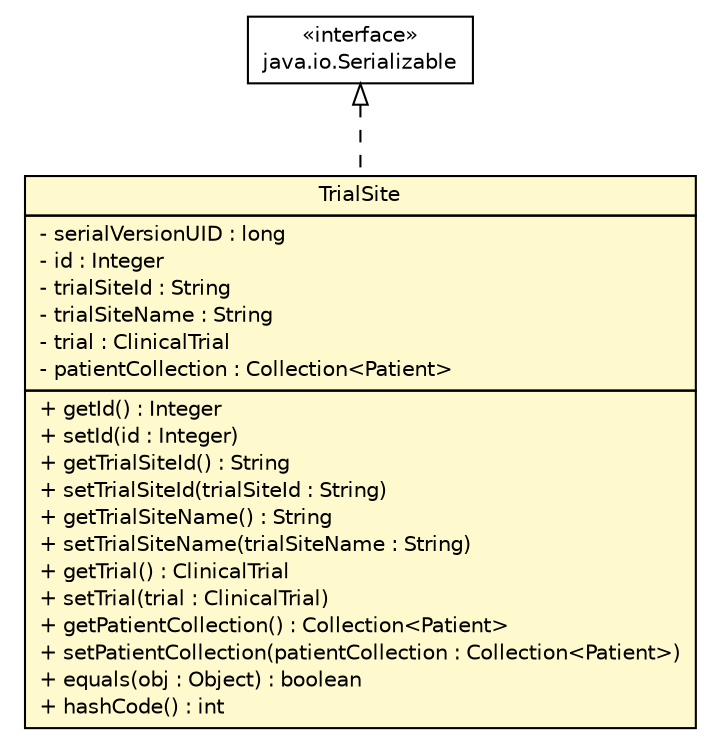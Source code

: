 #!/usr/local/bin/dot
#
# Class diagram 
# Generated by UmlGraph version 4.8 (http://www.spinellis.gr/sw/umlgraph)
#

digraph G {
	edge [fontname="Helvetica",fontsize=10,labelfontname="Helvetica",labelfontsize=10];
	node [fontname="Helvetica",fontsize=10,shape=plaintext];
	// gov.nih.nci.ncia.updateabledomain.TrialSite
	c63623 [label=<<table border="0" cellborder="1" cellspacing="0" cellpadding="2" port="p" bgcolor="lemonChiffon" href="./TrialSite.html">
		<tr><td><table border="0" cellspacing="0" cellpadding="1">
			<tr><td> TrialSite </td></tr>
		</table></td></tr>
		<tr><td><table border="0" cellspacing="0" cellpadding="1">
			<tr><td align="left"> - serialVersionUID : long </td></tr>
			<tr><td align="left"> - id : Integer </td></tr>
			<tr><td align="left"> - trialSiteId : String </td></tr>
			<tr><td align="left"> - trialSiteName : String </td></tr>
			<tr><td align="left"> - trial : ClinicalTrial </td></tr>
			<tr><td align="left"> - patientCollection : Collection&lt;Patient&gt; </td></tr>
		</table></td></tr>
		<tr><td><table border="0" cellspacing="0" cellpadding="1">
			<tr><td align="left"> + getId() : Integer </td></tr>
			<tr><td align="left"> + setId(id : Integer) </td></tr>
			<tr><td align="left"> + getTrialSiteId() : String </td></tr>
			<tr><td align="left"> + setTrialSiteId(trialSiteId : String) </td></tr>
			<tr><td align="left"> + getTrialSiteName() : String </td></tr>
			<tr><td align="left"> + setTrialSiteName(trialSiteName : String) </td></tr>
			<tr><td align="left"> + getTrial() : ClinicalTrial </td></tr>
			<tr><td align="left"> + setTrial(trial : ClinicalTrial) </td></tr>
			<tr><td align="left"> + getPatientCollection() : Collection&lt;Patient&gt; </td></tr>
			<tr><td align="left"> + setPatientCollection(patientCollection : Collection&lt;Patient&gt;) </td></tr>
			<tr><td align="left"> + equals(obj : Object) : boolean </td></tr>
			<tr><td align="left"> + hashCode() : int </td></tr>
		</table></td></tr>
		</table>>, fontname="Helvetica", fontcolor="black", fontsize=10.0];
	//gov.nih.nci.ncia.updateabledomain.TrialSite implements java.io.Serializable
	c63651:p -> c63623:p [dir=back,arrowtail=empty,style=dashed];
	// java.io.Serializable
	c63651 [label=<<table border="0" cellborder="1" cellspacing="0" cellpadding="2" port="p" href="http://java.sun.com/j2se/1.4.2/docs/api/java/io/Serializable.html">
		<tr><td><table border="0" cellspacing="0" cellpadding="1">
			<tr><td> &laquo;interface&raquo; </td></tr>
			<tr><td> java.io.Serializable </td></tr>
		</table></td></tr>
		</table>>, fontname="Helvetica", fontcolor="black", fontsize=10.0];
}


